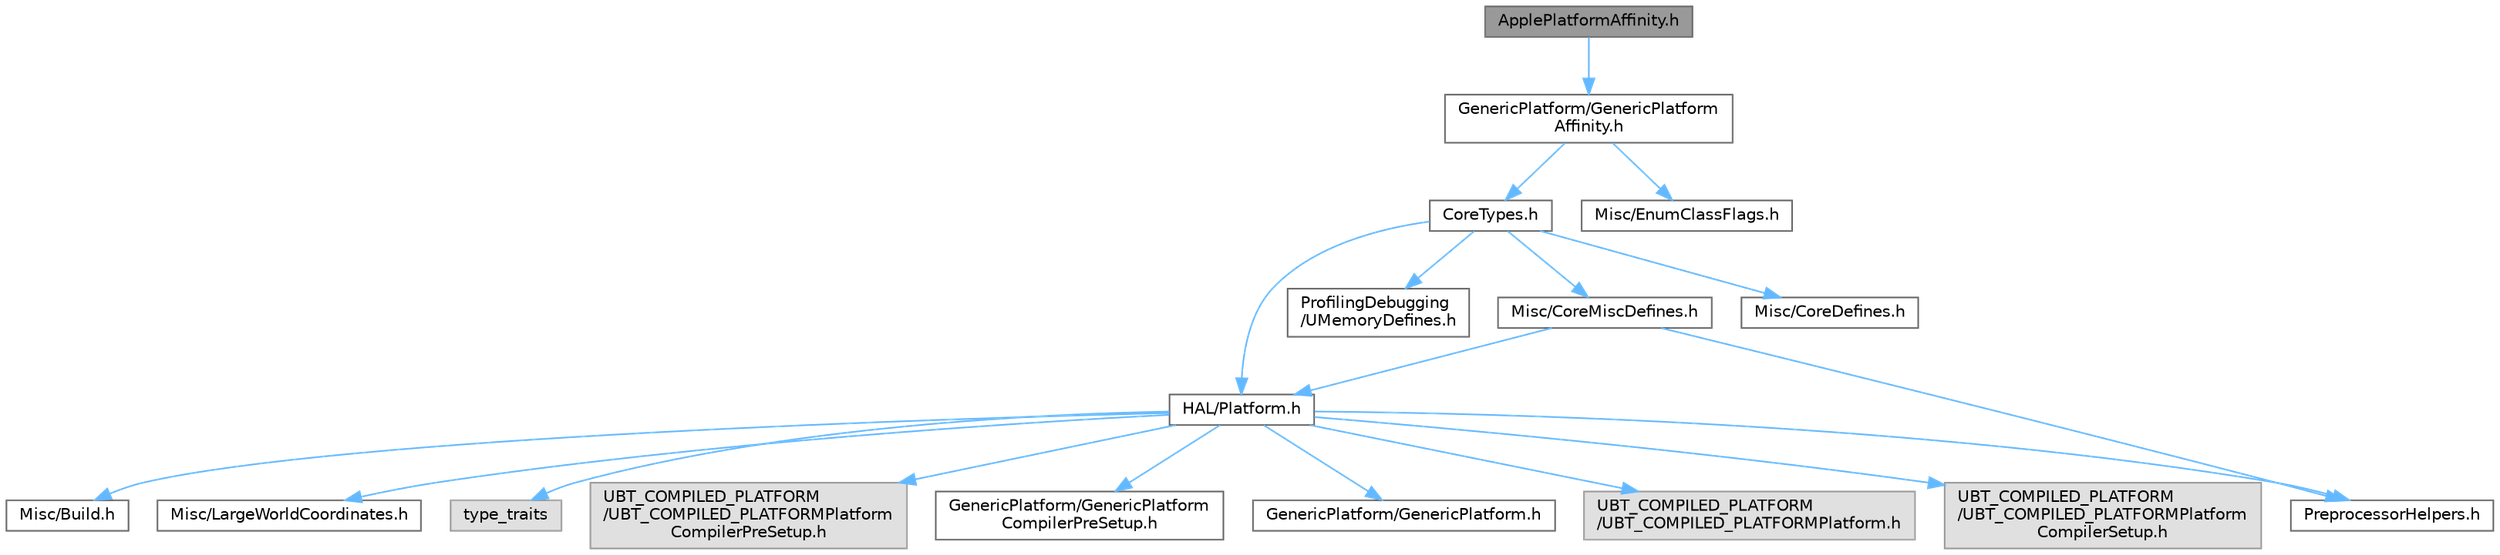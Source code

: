 digraph "ApplePlatformAffinity.h"
{
 // INTERACTIVE_SVG=YES
 // LATEX_PDF_SIZE
  bgcolor="transparent";
  edge [fontname=Helvetica,fontsize=10,labelfontname=Helvetica,labelfontsize=10];
  node [fontname=Helvetica,fontsize=10,shape=box,height=0.2,width=0.4];
  Node1 [id="Node000001",label="ApplePlatformAffinity.h",height=0.2,width=0.4,color="gray40", fillcolor="grey60", style="filled", fontcolor="black",tooltip=" "];
  Node1 -> Node2 [id="edge1_Node000001_Node000002",color="steelblue1",style="solid",tooltip=" "];
  Node2 [id="Node000002",label="GenericPlatform/GenericPlatform\lAffinity.h",height=0.2,width=0.4,color="grey40", fillcolor="white", style="filled",URL="$df/dde/GenericPlatformAffinity_8h.html",tooltip=" "];
  Node2 -> Node3 [id="edge2_Node000002_Node000003",color="steelblue1",style="solid",tooltip=" "];
  Node3 [id="Node000003",label="CoreTypes.h",height=0.2,width=0.4,color="grey40", fillcolor="white", style="filled",URL="$dc/dec/CoreTypes_8h.html",tooltip=" "];
  Node3 -> Node4 [id="edge3_Node000003_Node000004",color="steelblue1",style="solid",tooltip=" "];
  Node4 [id="Node000004",label="HAL/Platform.h",height=0.2,width=0.4,color="grey40", fillcolor="white", style="filled",URL="$d9/dd0/Platform_8h.html",tooltip=" "];
  Node4 -> Node5 [id="edge4_Node000004_Node000005",color="steelblue1",style="solid",tooltip=" "];
  Node5 [id="Node000005",label="Misc/Build.h",height=0.2,width=0.4,color="grey40", fillcolor="white", style="filled",URL="$d3/dbb/Build_8h.html",tooltip=" "];
  Node4 -> Node6 [id="edge5_Node000004_Node000006",color="steelblue1",style="solid",tooltip=" "];
  Node6 [id="Node000006",label="Misc/LargeWorldCoordinates.h",height=0.2,width=0.4,color="grey40", fillcolor="white", style="filled",URL="$d2/dcb/LargeWorldCoordinates_8h.html",tooltip=" "];
  Node4 -> Node7 [id="edge6_Node000004_Node000007",color="steelblue1",style="solid",tooltip=" "];
  Node7 [id="Node000007",label="type_traits",height=0.2,width=0.4,color="grey60", fillcolor="#E0E0E0", style="filled",tooltip=" "];
  Node4 -> Node8 [id="edge7_Node000004_Node000008",color="steelblue1",style="solid",tooltip=" "];
  Node8 [id="Node000008",label="PreprocessorHelpers.h",height=0.2,width=0.4,color="grey40", fillcolor="white", style="filled",URL="$db/ddb/PreprocessorHelpers_8h.html",tooltip=" "];
  Node4 -> Node9 [id="edge8_Node000004_Node000009",color="steelblue1",style="solid",tooltip=" "];
  Node9 [id="Node000009",label="UBT_COMPILED_PLATFORM\l/UBT_COMPILED_PLATFORMPlatform\lCompilerPreSetup.h",height=0.2,width=0.4,color="grey60", fillcolor="#E0E0E0", style="filled",tooltip=" "];
  Node4 -> Node10 [id="edge9_Node000004_Node000010",color="steelblue1",style="solid",tooltip=" "];
  Node10 [id="Node000010",label="GenericPlatform/GenericPlatform\lCompilerPreSetup.h",height=0.2,width=0.4,color="grey40", fillcolor="white", style="filled",URL="$d9/dc8/GenericPlatformCompilerPreSetup_8h.html",tooltip=" "];
  Node4 -> Node11 [id="edge10_Node000004_Node000011",color="steelblue1",style="solid",tooltip=" "];
  Node11 [id="Node000011",label="GenericPlatform/GenericPlatform.h",height=0.2,width=0.4,color="grey40", fillcolor="white", style="filled",URL="$d6/d84/GenericPlatform_8h.html",tooltip=" "];
  Node4 -> Node12 [id="edge11_Node000004_Node000012",color="steelblue1",style="solid",tooltip=" "];
  Node12 [id="Node000012",label="UBT_COMPILED_PLATFORM\l/UBT_COMPILED_PLATFORMPlatform.h",height=0.2,width=0.4,color="grey60", fillcolor="#E0E0E0", style="filled",tooltip=" "];
  Node4 -> Node13 [id="edge12_Node000004_Node000013",color="steelblue1",style="solid",tooltip=" "];
  Node13 [id="Node000013",label="UBT_COMPILED_PLATFORM\l/UBT_COMPILED_PLATFORMPlatform\lCompilerSetup.h",height=0.2,width=0.4,color="grey60", fillcolor="#E0E0E0", style="filled",tooltip=" "];
  Node3 -> Node14 [id="edge13_Node000003_Node000014",color="steelblue1",style="solid",tooltip=" "];
  Node14 [id="Node000014",label="ProfilingDebugging\l/UMemoryDefines.h",height=0.2,width=0.4,color="grey40", fillcolor="white", style="filled",URL="$d2/da2/UMemoryDefines_8h.html",tooltip=" "];
  Node3 -> Node15 [id="edge14_Node000003_Node000015",color="steelblue1",style="solid",tooltip=" "];
  Node15 [id="Node000015",label="Misc/CoreMiscDefines.h",height=0.2,width=0.4,color="grey40", fillcolor="white", style="filled",URL="$da/d38/CoreMiscDefines_8h.html",tooltip=" "];
  Node15 -> Node4 [id="edge15_Node000015_Node000004",color="steelblue1",style="solid",tooltip=" "];
  Node15 -> Node8 [id="edge16_Node000015_Node000008",color="steelblue1",style="solid",tooltip=" "];
  Node3 -> Node16 [id="edge17_Node000003_Node000016",color="steelblue1",style="solid",tooltip=" "];
  Node16 [id="Node000016",label="Misc/CoreDefines.h",height=0.2,width=0.4,color="grey40", fillcolor="white", style="filled",URL="$d3/dd2/CoreDefines_8h.html",tooltip=" "];
  Node2 -> Node17 [id="edge18_Node000002_Node000017",color="steelblue1",style="solid",tooltip=" "];
  Node17 [id="Node000017",label="Misc/EnumClassFlags.h",height=0.2,width=0.4,color="grey40", fillcolor="white", style="filled",URL="$d8/de7/EnumClassFlags_8h.html",tooltip=" "];
}
